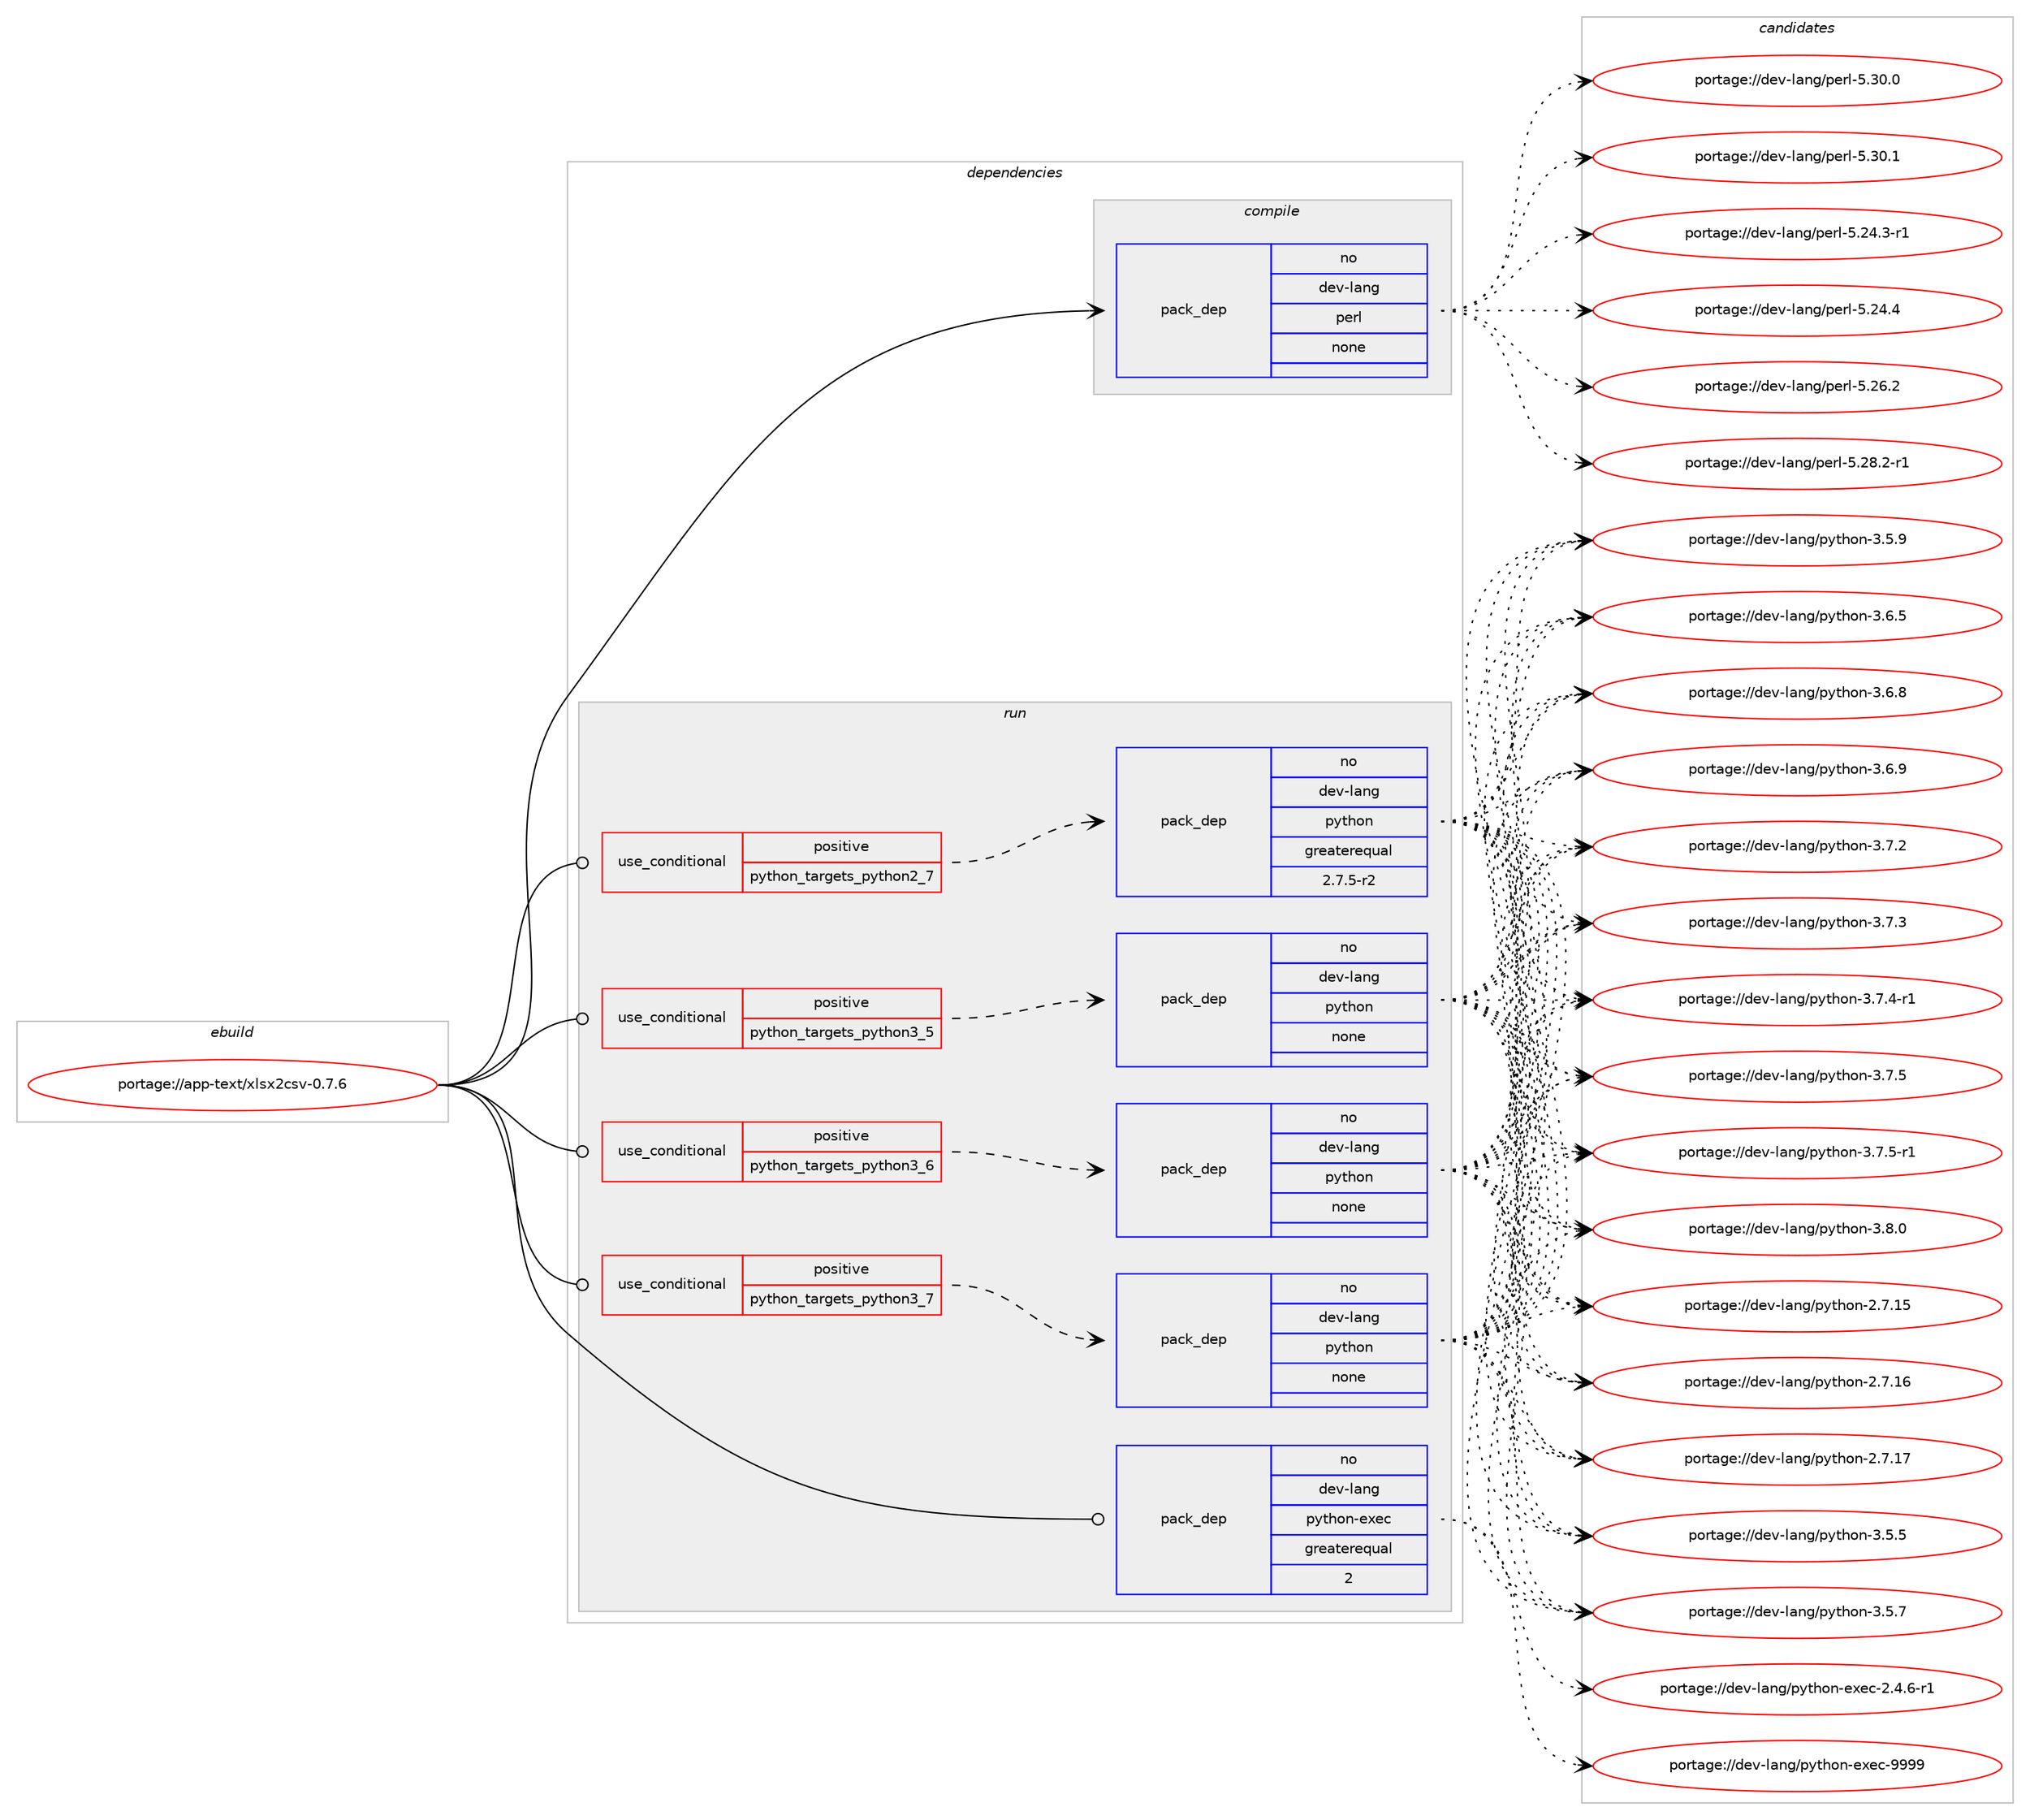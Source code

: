 digraph prolog {

# *************
# Graph options
# *************

newrank=true;
concentrate=true;
compound=true;
graph [rankdir=LR,fontname=Helvetica,fontsize=10,ranksep=1.5];#, ranksep=2.5, nodesep=0.2];
edge  [arrowhead=vee];
node  [fontname=Helvetica,fontsize=10];

# **********
# The ebuild
# **********

subgraph cluster_leftcol {
color=gray;
rank=same;
label=<<i>ebuild</i>>;
id [label="portage://app-text/xlsx2csv-0.7.6", color=red, width=4, href="../app-text/xlsx2csv-0.7.6.svg"];
}

# ****************
# The dependencies
# ****************

subgraph cluster_midcol {
color=gray;
label=<<i>dependencies</i>>;
subgraph cluster_compile {
fillcolor="#eeeeee";
style=filled;
label=<<i>compile</i>>;
subgraph pack36274 {
dependency48759 [label=<<TABLE BORDER="0" CELLBORDER="1" CELLSPACING="0" CELLPADDING="4" WIDTH="220"><TR><TD ROWSPAN="6" CELLPADDING="30">pack_dep</TD></TR><TR><TD WIDTH="110">no</TD></TR><TR><TD>dev-lang</TD></TR><TR><TD>perl</TD></TR><TR><TD>none</TD></TR><TR><TD></TD></TR></TABLE>>, shape=none, color=blue];
}
id:e -> dependency48759:w [weight=20,style="solid",arrowhead="vee"];
}
subgraph cluster_compileandrun {
fillcolor="#eeeeee";
style=filled;
label=<<i>compile and run</i>>;
}
subgraph cluster_run {
fillcolor="#eeeeee";
style=filled;
label=<<i>run</i>>;
subgraph cond11638 {
dependency48760 [label=<<TABLE BORDER="0" CELLBORDER="1" CELLSPACING="0" CELLPADDING="4"><TR><TD ROWSPAN="3" CELLPADDING="10">use_conditional</TD></TR><TR><TD>positive</TD></TR><TR><TD>python_targets_python2_7</TD></TR></TABLE>>, shape=none, color=red];
subgraph pack36275 {
dependency48761 [label=<<TABLE BORDER="0" CELLBORDER="1" CELLSPACING="0" CELLPADDING="4" WIDTH="220"><TR><TD ROWSPAN="6" CELLPADDING="30">pack_dep</TD></TR><TR><TD WIDTH="110">no</TD></TR><TR><TD>dev-lang</TD></TR><TR><TD>python</TD></TR><TR><TD>greaterequal</TD></TR><TR><TD>2.7.5-r2</TD></TR></TABLE>>, shape=none, color=blue];
}
dependency48760:e -> dependency48761:w [weight=20,style="dashed",arrowhead="vee"];
}
id:e -> dependency48760:w [weight=20,style="solid",arrowhead="odot"];
subgraph cond11639 {
dependency48762 [label=<<TABLE BORDER="0" CELLBORDER="1" CELLSPACING="0" CELLPADDING="4"><TR><TD ROWSPAN="3" CELLPADDING="10">use_conditional</TD></TR><TR><TD>positive</TD></TR><TR><TD>python_targets_python3_5</TD></TR></TABLE>>, shape=none, color=red];
subgraph pack36276 {
dependency48763 [label=<<TABLE BORDER="0" CELLBORDER="1" CELLSPACING="0" CELLPADDING="4" WIDTH="220"><TR><TD ROWSPAN="6" CELLPADDING="30">pack_dep</TD></TR><TR><TD WIDTH="110">no</TD></TR><TR><TD>dev-lang</TD></TR><TR><TD>python</TD></TR><TR><TD>none</TD></TR><TR><TD></TD></TR></TABLE>>, shape=none, color=blue];
}
dependency48762:e -> dependency48763:w [weight=20,style="dashed",arrowhead="vee"];
}
id:e -> dependency48762:w [weight=20,style="solid",arrowhead="odot"];
subgraph cond11640 {
dependency48764 [label=<<TABLE BORDER="0" CELLBORDER="1" CELLSPACING="0" CELLPADDING="4"><TR><TD ROWSPAN="3" CELLPADDING="10">use_conditional</TD></TR><TR><TD>positive</TD></TR><TR><TD>python_targets_python3_6</TD></TR></TABLE>>, shape=none, color=red];
subgraph pack36277 {
dependency48765 [label=<<TABLE BORDER="0" CELLBORDER="1" CELLSPACING="0" CELLPADDING="4" WIDTH="220"><TR><TD ROWSPAN="6" CELLPADDING="30">pack_dep</TD></TR><TR><TD WIDTH="110">no</TD></TR><TR><TD>dev-lang</TD></TR><TR><TD>python</TD></TR><TR><TD>none</TD></TR><TR><TD></TD></TR></TABLE>>, shape=none, color=blue];
}
dependency48764:e -> dependency48765:w [weight=20,style="dashed",arrowhead="vee"];
}
id:e -> dependency48764:w [weight=20,style="solid",arrowhead="odot"];
subgraph cond11641 {
dependency48766 [label=<<TABLE BORDER="0" CELLBORDER="1" CELLSPACING="0" CELLPADDING="4"><TR><TD ROWSPAN="3" CELLPADDING="10">use_conditional</TD></TR><TR><TD>positive</TD></TR><TR><TD>python_targets_python3_7</TD></TR></TABLE>>, shape=none, color=red];
subgraph pack36278 {
dependency48767 [label=<<TABLE BORDER="0" CELLBORDER="1" CELLSPACING="0" CELLPADDING="4" WIDTH="220"><TR><TD ROWSPAN="6" CELLPADDING="30">pack_dep</TD></TR><TR><TD WIDTH="110">no</TD></TR><TR><TD>dev-lang</TD></TR><TR><TD>python</TD></TR><TR><TD>none</TD></TR><TR><TD></TD></TR></TABLE>>, shape=none, color=blue];
}
dependency48766:e -> dependency48767:w [weight=20,style="dashed",arrowhead="vee"];
}
id:e -> dependency48766:w [weight=20,style="solid",arrowhead="odot"];
subgraph pack36279 {
dependency48768 [label=<<TABLE BORDER="0" CELLBORDER="1" CELLSPACING="0" CELLPADDING="4" WIDTH="220"><TR><TD ROWSPAN="6" CELLPADDING="30">pack_dep</TD></TR><TR><TD WIDTH="110">no</TD></TR><TR><TD>dev-lang</TD></TR><TR><TD>python-exec</TD></TR><TR><TD>greaterequal</TD></TR><TR><TD>2</TD></TR></TABLE>>, shape=none, color=blue];
}
id:e -> dependency48768:w [weight=20,style="solid",arrowhead="odot"];
}
}

# **************
# The candidates
# **************

subgraph cluster_choices {
rank=same;
color=gray;
label=<<i>candidates</i>>;

subgraph choice36274 {
color=black;
nodesep=1;
choiceportage100101118451089711010347112101114108455346505246514511449 [label="portage://dev-lang/perl-5.24.3-r1", color=red, width=4,href="../dev-lang/perl-5.24.3-r1.svg"];
choiceportage10010111845108971101034711210111410845534650524652 [label="portage://dev-lang/perl-5.24.4", color=red, width=4,href="../dev-lang/perl-5.24.4.svg"];
choiceportage10010111845108971101034711210111410845534650544650 [label="portage://dev-lang/perl-5.26.2", color=red, width=4,href="../dev-lang/perl-5.26.2.svg"];
choiceportage100101118451089711010347112101114108455346505646504511449 [label="portage://dev-lang/perl-5.28.2-r1", color=red, width=4,href="../dev-lang/perl-5.28.2-r1.svg"];
choiceportage10010111845108971101034711210111410845534651484648 [label="portage://dev-lang/perl-5.30.0", color=red, width=4,href="../dev-lang/perl-5.30.0.svg"];
choiceportage10010111845108971101034711210111410845534651484649 [label="portage://dev-lang/perl-5.30.1", color=red, width=4,href="../dev-lang/perl-5.30.1.svg"];
dependency48759:e -> choiceportage100101118451089711010347112101114108455346505246514511449:w [style=dotted,weight="100"];
dependency48759:e -> choiceportage10010111845108971101034711210111410845534650524652:w [style=dotted,weight="100"];
dependency48759:e -> choiceportage10010111845108971101034711210111410845534650544650:w [style=dotted,weight="100"];
dependency48759:e -> choiceportage100101118451089711010347112101114108455346505646504511449:w [style=dotted,weight="100"];
dependency48759:e -> choiceportage10010111845108971101034711210111410845534651484648:w [style=dotted,weight="100"];
dependency48759:e -> choiceportage10010111845108971101034711210111410845534651484649:w [style=dotted,weight="100"];
}
subgraph choice36275 {
color=black;
nodesep=1;
choiceportage10010111845108971101034711212111610411111045504655464953 [label="portage://dev-lang/python-2.7.15", color=red, width=4,href="../dev-lang/python-2.7.15.svg"];
choiceportage10010111845108971101034711212111610411111045504655464954 [label="portage://dev-lang/python-2.7.16", color=red, width=4,href="../dev-lang/python-2.7.16.svg"];
choiceportage10010111845108971101034711212111610411111045504655464955 [label="portage://dev-lang/python-2.7.17", color=red, width=4,href="../dev-lang/python-2.7.17.svg"];
choiceportage100101118451089711010347112121116104111110455146534653 [label="portage://dev-lang/python-3.5.5", color=red, width=4,href="../dev-lang/python-3.5.5.svg"];
choiceportage100101118451089711010347112121116104111110455146534655 [label="portage://dev-lang/python-3.5.7", color=red, width=4,href="../dev-lang/python-3.5.7.svg"];
choiceportage100101118451089711010347112121116104111110455146534657 [label="portage://dev-lang/python-3.5.9", color=red, width=4,href="../dev-lang/python-3.5.9.svg"];
choiceportage100101118451089711010347112121116104111110455146544653 [label="portage://dev-lang/python-3.6.5", color=red, width=4,href="../dev-lang/python-3.6.5.svg"];
choiceportage100101118451089711010347112121116104111110455146544656 [label="portage://dev-lang/python-3.6.8", color=red, width=4,href="../dev-lang/python-3.6.8.svg"];
choiceportage100101118451089711010347112121116104111110455146544657 [label="portage://dev-lang/python-3.6.9", color=red, width=4,href="../dev-lang/python-3.6.9.svg"];
choiceportage100101118451089711010347112121116104111110455146554650 [label="portage://dev-lang/python-3.7.2", color=red, width=4,href="../dev-lang/python-3.7.2.svg"];
choiceportage100101118451089711010347112121116104111110455146554651 [label="portage://dev-lang/python-3.7.3", color=red, width=4,href="../dev-lang/python-3.7.3.svg"];
choiceportage1001011184510897110103471121211161041111104551465546524511449 [label="portage://dev-lang/python-3.7.4-r1", color=red, width=4,href="../dev-lang/python-3.7.4-r1.svg"];
choiceportage100101118451089711010347112121116104111110455146554653 [label="portage://dev-lang/python-3.7.5", color=red, width=4,href="../dev-lang/python-3.7.5.svg"];
choiceportage1001011184510897110103471121211161041111104551465546534511449 [label="portage://dev-lang/python-3.7.5-r1", color=red, width=4,href="../dev-lang/python-3.7.5-r1.svg"];
choiceportage100101118451089711010347112121116104111110455146564648 [label="portage://dev-lang/python-3.8.0", color=red, width=4,href="../dev-lang/python-3.8.0.svg"];
dependency48761:e -> choiceportage10010111845108971101034711212111610411111045504655464953:w [style=dotted,weight="100"];
dependency48761:e -> choiceportage10010111845108971101034711212111610411111045504655464954:w [style=dotted,weight="100"];
dependency48761:e -> choiceportage10010111845108971101034711212111610411111045504655464955:w [style=dotted,weight="100"];
dependency48761:e -> choiceportage100101118451089711010347112121116104111110455146534653:w [style=dotted,weight="100"];
dependency48761:e -> choiceportage100101118451089711010347112121116104111110455146534655:w [style=dotted,weight="100"];
dependency48761:e -> choiceportage100101118451089711010347112121116104111110455146534657:w [style=dotted,weight="100"];
dependency48761:e -> choiceportage100101118451089711010347112121116104111110455146544653:w [style=dotted,weight="100"];
dependency48761:e -> choiceportage100101118451089711010347112121116104111110455146544656:w [style=dotted,weight="100"];
dependency48761:e -> choiceportage100101118451089711010347112121116104111110455146544657:w [style=dotted,weight="100"];
dependency48761:e -> choiceportage100101118451089711010347112121116104111110455146554650:w [style=dotted,weight="100"];
dependency48761:e -> choiceportage100101118451089711010347112121116104111110455146554651:w [style=dotted,weight="100"];
dependency48761:e -> choiceportage1001011184510897110103471121211161041111104551465546524511449:w [style=dotted,weight="100"];
dependency48761:e -> choiceportage100101118451089711010347112121116104111110455146554653:w [style=dotted,weight="100"];
dependency48761:e -> choiceportage1001011184510897110103471121211161041111104551465546534511449:w [style=dotted,weight="100"];
dependency48761:e -> choiceportage100101118451089711010347112121116104111110455146564648:w [style=dotted,weight="100"];
}
subgraph choice36276 {
color=black;
nodesep=1;
choiceportage10010111845108971101034711212111610411111045504655464953 [label="portage://dev-lang/python-2.7.15", color=red, width=4,href="../dev-lang/python-2.7.15.svg"];
choiceportage10010111845108971101034711212111610411111045504655464954 [label="portage://dev-lang/python-2.7.16", color=red, width=4,href="../dev-lang/python-2.7.16.svg"];
choiceportage10010111845108971101034711212111610411111045504655464955 [label="portage://dev-lang/python-2.7.17", color=red, width=4,href="../dev-lang/python-2.7.17.svg"];
choiceportage100101118451089711010347112121116104111110455146534653 [label="portage://dev-lang/python-3.5.5", color=red, width=4,href="../dev-lang/python-3.5.5.svg"];
choiceportage100101118451089711010347112121116104111110455146534655 [label="portage://dev-lang/python-3.5.7", color=red, width=4,href="../dev-lang/python-3.5.7.svg"];
choiceportage100101118451089711010347112121116104111110455146534657 [label="portage://dev-lang/python-3.5.9", color=red, width=4,href="../dev-lang/python-3.5.9.svg"];
choiceportage100101118451089711010347112121116104111110455146544653 [label="portage://dev-lang/python-3.6.5", color=red, width=4,href="../dev-lang/python-3.6.5.svg"];
choiceportage100101118451089711010347112121116104111110455146544656 [label="portage://dev-lang/python-3.6.8", color=red, width=4,href="../dev-lang/python-3.6.8.svg"];
choiceportage100101118451089711010347112121116104111110455146544657 [label="portage://dev-lang/python-3.6.9", color=red, width=4,href="../dev-lang/python-3.6.9.svg"];
choiceportage100101118451089711010347112121116104111110455146554650 [label="portage://dev-lang/python-3.7.2", color=red, width=4,href="../dev-lang/python-3.7.2.svg"];
choiceportage100101118451089711010347112121116104111110455146554651 [label="portage://dev-lang/python-3.7.3", color=red, width=4,href="../dev-lang/python-3.7.3.svg"];
choiceportage1001011184510897110103471121211161041111104551465546524511449 [label="portage://dev-lang/python-3.7.4-r1", color=red, width=4,href="../dev-lang/python-3.7.4-r1.svg"];
choiceportage100101118451089711010347112121116104111110455146554653 [label="portage://dev-lang/python-3.7.5", color=red, width=4,href="../dev-lang/python-3.7.5.svg"];
choiceportage1001011184510897110103471121211161041111104551465546534511449 [label="portage://dev-lang/python-3.7.5-r1", color=red, width=4,href="../dev-lang/python-3.7.5-r1.svg"];
choiceportage100101118451089711010347112121116104111110455146564648 [label="portage://dev-lang/python-3.8.0", color=red, width=4,href="../dev-lang/python-3.8.0.svg"];
dependency48763:e -> choiceportage10010111845108971101034711212111610411111045504655464953:w [style=dotted,weight="100"];
dependency48763:e -> choiceportage10010111845108971101034711212111610411111045504655464954:w [style=dotted,weight="100"];
dependency48763:e -> choiceportage10010111845108971101034711212111610411111045504655464955:w [style=dotted,weight="100"];
dependency48763:e -> choiceportage100101118451089711010347112121116104111110455146534653:w [style=dotted,weight="100"];
dependency48763:e -> choiceportage100101118451089711010347112121116104111110455146534655:w [style=dotted,weight="100"];
dependency48763:e -> choiceportage100101118451089711010347112121116104111110455146534657:w [style=dotted,weight="100"];
dependency48763:e -> choiceportage100101118451089711010347112121116104111110455146544653:w [style=dotted,weight="100"];
dependency48763:e -> choiceportage100101118451089711010347112121116104111110455146544656:w [style=dotted,weight="100"];
dependency48763:e -> choiceportage100101118451089711010347112121116104111110455146544657:w [style=dotted,weight="100"];
dependency48763:e -> choiceportage100101118451089711010347112121116104111110455146554650:w [style=dotted,weight="100"];
dependency48763:e -> choiceportage100101118451089711010347112121116104111110455146554651:w [style=dotted,weight="100"];
dependency48763:e -> choiceportage1001011184510897110103471121211161041111104551465546524511449:w [style=dotted,weight="100"];
dependency48763:e -> choiceportage100101118451089711010347112121116104111110455146554653:w [style=dotted,weight="100"];
dependency48763:e -> choiceportage1001011184510897110103471121211161041111104551465546534511449:w [style=dotted,weight="100"];
dependency48763:e -> choiceportage100101118451089711010347112121116104111110455146564648:w [style=dotted,weight="100"];
}
subgraph choice36277 {
color=black;
nodesep=1;
choiceportage10010111845108971101034711212111610411111045504655464953 [label="portage://dev-lang/python-2.7.15", color=red, width=4,href="../dev-lang/python-2.7.15.svg"];
choiceportage10010111845108971101034711212111610411111045504655464954 [label="portage://dev-lang/python-2.7.16", color=red, width=4,href="../dev-lang/python-2.7.16.svg"];
choiceportage10010111845108971101034711212111610411111045504655464955 [label="portage://dev-lang/python-2.7.17", color=red, width=4,href="../dev-lang/python-2.7.17.svg"];
choiceportage100101118451089711010347112121116104111110455146534653 [label="portage://dev-lang/python-3.5.5", color=red, width=4,href="../dev-lang/python-3.5.5.svg"];
choiceportage100101118451089711010347112121116104111110455146534655 [label="portage://dev-lang/python-3.5.7", color=red, width=4,href="../dev-lang/python-3.5.7.svg"];
choiceportage100101118451089711010347112121116104111110455146534657 [label="portage://dev-lang/python-3.5.9", color=red, width=4,href="../dev-lang/python-3.5.9.svg"];
choiceportage100101118451089711010347112121116104111110455146544653 [label="portage://dev-lang/python-3.6.5", color=red, width=4,href="../dev-lang/python-3.6.5.svg"];
choiceportage100101118451089711010347112121116104111110455146544656 [label="portage://dev-lang/python-3.6.8", color=red, width=4,href="../dev-lang/python-3.6.8.svg"];
choiceportage100101118451089711010347112121116104111110455146544657 [label="portage://dev-lang/python-3.6.9", color=red, width=4,href="../dev-lang/python-3.6.9.svg"];
choiceportage100101118451089711010347112121116104111110455146554650 [label="portage://dev-lang/python-3.7.2", color=red, width=4,href="../dev-lang/python-3.7.2.svg"];
choiceportage100101118451089711010347112121116104111110455146554651 [label="portage://dev-lang/python-3.7.3", color=red, width=4,href="../dev-lang/python-3.7.3.svg"];
choiceportage1001011184510897110103471121211161041111104551465546524511449 [label="portage://dev-lang/python-3.7.4-r1", color=red, width=4,href="../dev-lang/python-3.7.4-r1.svg"];
choiceportage100101118451089711010347112121116104111110455146554653 [label="portage://dev-lang/python-3.7.5", color=red, width=4,href="../dev-lang/python-3.7.5.svg"];
choiceportage1001011184510897110103471121211161041111104551465546534511449 [label="portage://dev-lang/python-3.7.5-r1", color=red, width=4,href="../dev-lang/python-3.7.5-r1.svg"];
choiceportage100101118451089711010347112121116104111110455146564648 [label="portage://dev-lang/python-3.8.0", color=red, width=4,href="../dev-lang/python-3.8.0.svg"];
dependency48765:e -> choiceportage10010111845108971101034711212111610411111045504655464953:w [style=dotted,weight="100"];
dependency48765:e -> choiceportage10010111845108971101034711212111610411111045504655464954:w [style=dotted,weight="100"];
dependency48765:e -> choiceportage10010111845108971101034711212111610411111045504655464955:w [style=dotted,weight="100"];
dependency48765:e -> choiceportage100101118451089711010347112121116104111110455146534653:w [style=dotted,weight="100"];
dependency48765:e -> choiceportage100101118451089711010347112121116104111110455146534655:w [style=dotted,weight="100"];
dependency48765:e -> choiceportage100101118451089711010347112121116104111110455146534657:w [style=dotted,weight="100"];
dependency48765:e -> choiceportage100101118451089711010347112121116104111110455146544653:w [style=dotted,weight="100"];
dependency48765:e -> choiceportage100101118451089711010347112121116104111110455146544656:w [style=dotted,weight="100"];
dependency48765:e -> choiceportage100101118451089711010347112121116104111110455146544657:w [style=dotted,weight="100"];
dependency48765:e -> choiceportage100101118451089711010347112121116104111110455146554650:w [style=dotted,weight="100"];
dependency48765:e -> choiceportage100101118451089711010347112121116104111110455146554651:w [style=dotted,weight="100"];
dependency48765:e -> choiceportage1001011184510897110103471121211161041111104551465546524511449:w [style=dotted,weight="100"];
dependency48765:e -> choiceportage100101118451089711010347112121116104111110455146554653:w [style=dotted,weight="100"];
dependency48765:e -> choiceportage1001011184510897110103471121211161041111104551465546534511449:w [style=dotted,weight="100"];
dependency48765:e -> choiceportage100101118451089711010347112121116104111110455146564648:w [style=dotted,weight="100"];
}
subgraph choice36278 {
color=black;
nodesep=1;
choiceportage10010111845108971101034711212111610411111045504655464953 [label="portage://dev-lang/python-2.7.15", color=red, width=4,href="../dev-lang/python-2.7.15.svg"];
choiceportage10010111845108971101034711212111610411111045504655464954 [label="portage://dev-lang/python-2.7.16", color=red, width=4,href="../dev-lang/python-2.7.16.svg"];
choiceportage10010111845108971101034711212111610411111045504655464955 [label="portage://dev-lang/python-2.7.17", color=red, width=4,href="../dev-lang/python-2.7.17.svg"];
choiceportage100101118451089711010347112121116104111110455146534653 [label="portage://dev-lang/python-3.5.5", color=red, width=4,href="../dev-lang/python-3.5.5.svg"];
choiceportage100101118451089711010347112121116104111110455146534655 [label="portage://dev-lang/python-3.5.7", color=red, width=4,href="../dev-lang/python-3.5.7.svg"];
choiceportage100101118451089711010347112121116104111110455146534657 [label="portage://dev-lang/python-3.5.9", color=red, width=4,href="../dev-lang/python-3.5.9.svg"];
choiceportage100101118451089711010347112121116104111110455146544653 [label="portage://dev-lang/python-3.6.5", color=red, width=4,href="../dev-lang/python-3.6.5.svg"];
choiceportage100101118451089711010347112121116104111110455146544656 [label="portage://dev-lang/python-3.6.8", color=red, width=4,href="../dev-lang/python-3.6.8.svg"];
choiceportage100101118451089711010347112121116104111110455146544657 [label="portage://dev-lang/python-3.6.9", color=red, width=4,href="../dev-lang/python-3.6.9.svg"];
choiceportage100101118451089711010347112121116104111110455146554650 [label="portage://dev-lang/python-3.7.2", color=red, width=4,href="../dev-lang/python-3.7.2.svg"];
choiceportage100101118451089711010347112121116104111110455146554651 [label="portage://dev-lang/python-3.7.3", color=red, width=4,href="../dev-lang/python-3.7.3.svg"];
choiceportage1001011184510897110103471121211161041111104551465546524511449 [label="portage://dev-lang/python-3.7.4-r1", color=red, width=4,href="../dev-lang/python-3.7.4-r1.svg"];
choiceportage100101118451089711010347112121116104111110455146554653 [label="portage://dev-lang/python-3.7.5", color=red, width=4,href="../dev-lang/python-3.7.5.svg"];
choiceportage1001011184510897110103471121211161041111104551465546534511449 [label="portage://dev-lang/python-3.7.5-r1", color=red, width=4,href="../dev-lang/python-3.7.5-r1.svg"];
choiceportage100101118451089711010347112121116104111110455146564648 [label="portage://dev-lang/python-3.8.0", color=red, width=4,href="../dev-lang/python-3.8.0.svg"];
dependency48767:e -> choiceportage10010111845108971101034711212111610411111045504655464953:w [style=dotted,weight="100"];
dependency48767:e -> choiceportage10010111845108971101034711212111610411111045504655464954:w [style=dotted,weight="100"];
dependency48767:e -> choiceportage10010111845108971101034711212111610411111045504655464955:w [style=dotted,weight="100"];
dependency48767:e -> choiceportage100101118451089711010347112121116104111110455146534653:w [style=dotted,weight="100"];
dependency48767:e -> choiceportage100101118451089711010347112121116104111110455146534655:w [style=dotted,weight="100"];
dependency48767:e -> choiceportage100101118451089711010347112121116104111110455146534657:w [style=dotted,weight="100"];
dependency48767:e -> choiceportage100101118451089711010347112121116104111110455146544653:w [style=dotted,weight="100"];
dependency48767:e -> choiceportage100101118451089711010347112121116104111110455146544656:w [style=dotted,weight="100"];
dependency48767:e -> choiceportage100101118451089711010347112121116104111110455146544657:w [style=dotted,weight="100"];
dependency48767:e -> choiceportage100101118451089711010347112121116104111110455146554650:w [style=dotted,weight="100"];
dependency48767:e -> choiceportage100101118451089711010347112121116104111110455146554651:w [style=dotted,weight="100"];
dependency48767:e -> choiceportage1001011184510897110103471121211161041111104551465546524511449:w [style=dotted,weight="100"];
dependency48767:e -> choiceportage100101118451089711010347112121116104111110455146554653:w [style=dotted,weight="100"];
dependency48767:e -> choiceportage1001011184510897110103471121211161041111104551465546534511449:w [style=dotted,weight="100"];
dependency48767:e -> choiceportage100101118451089711010347112121116104111110455146564648:w [style=dotted,weight="100"];
}
subgraph choice36279 {
color=black;
nodesep=1;
choiceportage10010111845108971101034711212111610411111045101120101994550465246544511449 [label="portage://dev-lang/python-exec-2.4.6-r1", color=red, width=4,href="../dev-lang/python-exec-2.4.6-r1.svg"];
choiceportage10010111845108971101034711212111610411111045101120101994557575757 [label="portage://dev-lang/python-exec-9999", color=red, width=4,href="../dev-lang/python-exec-9999.svg"];
dependency48768:e -> choiceportage10010111845108971101034711212111610411111045101120101994550465246544511449:w [style=dotted,weight="100"];
dependency48768:e -> choiceportage10010111845108971101034711212111610411111045101120101994557575757:w [style=dotted,weight="100"];
}
}

}
